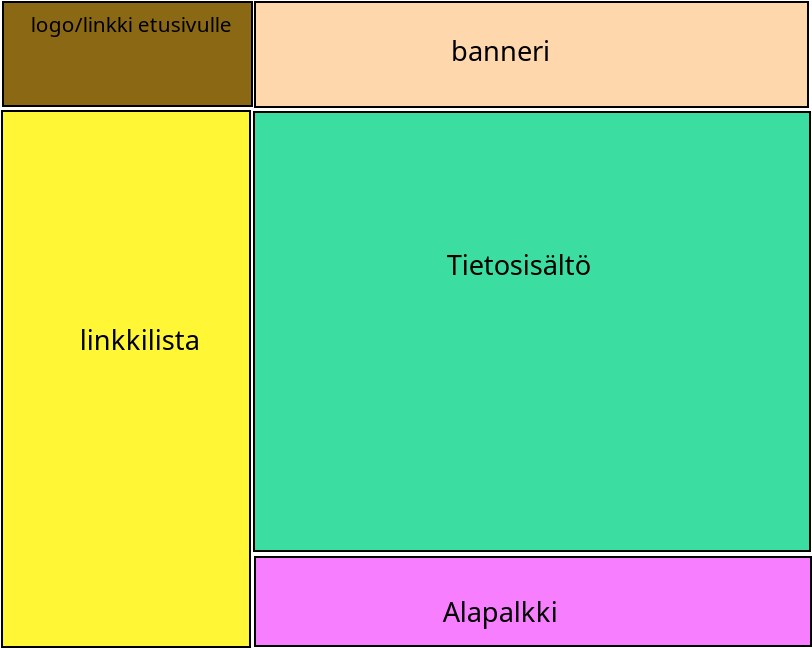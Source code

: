 <?xml version="1.0" encoding="UTF-8"?>
<dia:diagram xmlns:dia="http://www.lysator.liu.se/~alla/dia/">
  <dia:layer name="Background" visible="true">
    <dia:object type="Standard - Box" version="0" id="O0">
      <dia:attribute name="obj_pos">
        <dia:point val="5.5,10.05"/>
      </dia:attribute>
      <dia:attribute name="obj_bb">
        <dia:rectangle val="5.45,10;17.95,36.9"/>
      </dia:attribute>
      <dia:attribute name="elem_corner">
        <dia:point val="5.5,10.05"/>
      </dia:attribute>
      <dia:attribute name="elem_width">
        <dia:real val="12.4"/>
      </dia:attribute>
      <dia:attribute name="elem_height">
        <dia:real val="26.8"/>
      </dia:attribute>
      <dia:attribute name="inner_color">
        <dia:color val="#fff736"/>
      </dia:attribute>
      <dia:attribute name="show_background">
        <dia:boolean val="true"/>
      </dia:attribute>
    </dia:object>
    <dia:object type="Standard - Box" version="0" id="O1">
      <dia:attribute name="obj_pos">
        <dia:point val="18.15,4.6"/>
      </dia:attribute>
      <dia:attribute name="obj_bb">
        <dia:rectangle val="18.1,4.55;45.85,9.9"/>
      </dia:attribute>
      <dia:attribute name="elem_corner">
        <dia:point val="18.15,4.6"/>
      </dia:attribute>
      <dia:attribute name="elem_width">
        <dia:real val="27.65"/>
      </dia:attribute>
      <dia:attribute name="elem_height">
        <dia:real val="5.25"/>
      </dia:attribute>
      <dia:attribute name="inner_color">
        <dia:color val="#ffd7ac"/>
      </dia:attribute>
      <dia:attribute name="show_background">
        <dia:boolean val="true"/>
      </dia:attribute>
    </dia:object>
    <dia:object type="Standard - Box" version="0" id="O2">
      <dia:attribute name="obj_pos">
        <dia:point val="18.15,32.35"/>
      </dia:attribute>
      <dia:attribute name="obj_bb">
        <dia:rectangle val="18.1,32.3;46,36.85"/>
      </dia:attribute>
      <dia:attribute name="elem_corner">
        <dia:point val="18.15,32.35"/>
      </dia:attribute>
      <dia:attribute name="elem_width">
        <dia:real val="27.8"/>
      </dia:attribute>
      <dia:attribute name="elem_height">
        <dia:real val="4.45"/>
      </dia:attribute>
      <dia:attribute name="inner_color">
        <dia:color val="#f67eff"/>
      </dia:attribute>
      <dia:attribute name="show_background">
        <dia:boolean val="true"/>
      </dia:attribute>
    </dia:object>
    <dia:object type="Standard - Box" version="0" id="O3">
      <dia:attribute name="obj_pos">
        <dia:point val="18.1,10.1"/>
      </dia:attribute>
      <dia:attribute name="obj_bb">
        <dia:rectangle val="18.05,10.05;45.95,32.1"/>
      </dia:attribute>
      <dia:attribute name="elem_corner">
        <dia:point val="18.1,10.1"/>
      </dia:attribute>
      <dia:attribute name="elem_width">
        <dia:real val="27.8"/>
      </dia:attribute>
      <dia:attribute name="elem_height">
        <dia:real val="21.95"/>
      </dia:attribute>
      <dia:attribute name="inner_color">
        <dia:color val="#3bdda1"/>
      </dia:attribute>
      <dia:attribute name="show_background">
        <dia:boolean val="true"/>
      </dia:attribute>
    </dia:object>
    <dia:object type="Standard - Box" version="0" id="O4">
      <dia:attribute name="obj_pos">
        <dia:point val="5.55,4.6"/>
      </dia:attribute>
      <dia:attribute name="obj_bb">
        <dia:rectangle val="5.5,4.55;18.05,9.85"/>
      </dia:attribute>
      <dia:attribute name="elem_corner">
        <dia:point val="5.55,4.6"/>
      </dia:attribute>
      <dia:attribute name="elem_width">
        <dia:real val="12.45"/>
      </dia:attribute>
      <dia:attribute name="elem_height">
        <dia:real val="5.2"/>
      </dia:attribute>
      <dia:attribute name="inner_color">
        <dia:color val="#8b6914"/>
      </dia:attribute>
      <dia:attribute name="show_background">
        <dia:boolean val="true"/>
      </dia:attribute>
    </dia:object>
    <dia:object type="Standard - Text" version="0" id="O5">
      <dia:attribute name="obj_pos">
        <dia:point val="27.95,7.55"/>
      </dia:attribute>
      <dia:attribute name="obj_bb">
        <dia:rectangle val="27.95,6.26;32.74,8.43"/>
      </dia:attribute>
      <dia:attribute name="text">
        <dia:composite type="text">
          <dia:attribute name="string">
            <dia:string>#banneri#</dia:string>
          </dia:attribute>
          <dia:attribute name="font">
            <dia:font family="sans" style="0" name="Helvetica"/>
          </dia:attribute>
          <dia:attribute name="height">
            <dia:real val="1.7"/>
          </dia:attribute>
          <dia:attribute name="pos">
            <dia:point val="27.95,7.55"/>
          </dia:attribute>
          <dia:attribute name="color">
            <dia:color val="#000000"/>
          </dia:attribute>
          <dia:attribute name="alignment">
            <dia:enum val="0"/>
          </dia:attribute>
        </dia:composite>
      </dia:attribute>
    </dia:object>
    <dia:object type="Standard - Text" version="0" id="O6">
      <dia:attribute name="obj_pos">
        <dia:point val="6.935,6.095"/>
      </dia:attribute>
      <dia:attribute name="obj_bb">
        <dia:rectangle val="6.935,5.114;16.366,6.808"/>
      </dia:attribute>
      <dia:attribute name="text">
        <dia:composite type="text">
          <dia:attribute name="string">
            <dia:string>#logo/linkki etusivulle#</dia:string>
          </dia:attribute>
          <dia:attribute name="font">
            <dia:font family="sans" style="0" name="Helvetica"/>
          </dia:attribute>
          <dia:attribute name="height">
            <dia:real val="1.3"/>
          </dia:attribute>
          <dia:attribute name="pos">
            <dia:point val="6.935,6.095"/>
          </dia:attribute>
          <dia:attribute name="color">
            <dia:color val="#000000"/>
          </dia:attribute>
          <dia:attribute name="alignment">
            <dia:enum val="0"/>
          </dia:attribute>
        </dia:composite>
      </dia:attribute>
    </dia:object>
    <dia:object type="Standard - Text" version="0" id="O7">
      <dia:attribute name="obj_pos">
        <dia:point val="9.385,21.995"/>
      </dia:attribute>
      <dia:attribute name="obj_bb">
        <dia:rectangle val="9.385,20.705;15.275,22.875"/>
      </dia:attribute>
      <dia:attribute name="text">
        <dia:composite type="text">
          <dia:attribute name="string">
            <dia:string>#linkkilista#</dia:string>
          </dia:attribute>
          <dia:attribute name="font">
            <dia:font family="sans" style="0" name="Helvetica"/>
          </dia:attribute>
          <dia:attribute name="height">
            <dia:real val="1.7"/>
          </dia:attribute>
          <dia:attribute name="pos">
            <dia:point val="9.385,21.995"/>
          </dia:attribute>
          <dia:attribute name="color">
            <dia:color val="#000000"/>
          </dia:attribute>
          <dia:attribute name="alignment">
            <dia:enum val="0"/>
          </dia:attribute>
        </dia:composite>
      </dia:attribute>
    </dia:object>
    <dia:object type="Standard - Text" version="0" id="O8">
      <dia:attribute name="obj_pos">
        <dia:point val="27.735,18.245"/>
      </dia:attribute>
      <dia:attribute name="obj_bb">
        <dia:rectangle val="27.735,16.955;34.825,19.125"/>
      </dia:attribute>
      <dia:attribute name="text">
        <dia:composite type="text">
          <dia:attribute name="string">
            <dia:string>#Tietosisältö#</dia:string>
          </dia:attribute>
          <dia:attribute name="font">
            <dia:font family="sans" style="0" name="Helvetica"/>
          </dia:attribute>
          <dia:attribute name="height">
            <dia:real val="1.7"/>
          </dia:attribute>
          <dia:attribute name="pos">
            <dia:point val="27.735,18.245"/>
          </dia:attribute>
          <dia:attribute name="color">
            <dia:color val="#000000"/>
          </dia:attribute>
          <dia:attribute name="alignment">
            <dia:enum val="0"/>
          </dia:attribute>
        </dia:composite>
      </dia:attribute>
    </dia:object>
    <dia:object type="Standard - Text" version="0" id="O9">
      <dia:attribute name="obj_pos">
        <dia:point val="27.535,35.595"/>
      </dia:attribute>
      <dia:attribute name="obj_bb">
        <dia:rectangle val="27.535,34.305;33.175,36.475"/>
      </dia:attribute>
      <dia:attribute name="text">
        <dia:composite type="text">
          <dia:attribute name="string">
            <dia:string>#Alapalkki#</dia:string>
          </dia:attribute>
          <dia:attribute name="font">
            <dia:font family="sans" style="0" name="Helvetica"/>
          </dia:attribute>
          <dia:attribute name="height">
            <dia:real val="1.7"/>
          </dia:attribute>
          <dia:attribute name="pos">
            <dia:point val="27.535,35.595"/>
          </dia:attribute>
          <dia:attribute name="color">
            <dia:color val="#000000"/>
          </dia:attribute>
          <dia:attribute name="alignment">
            <dia:enum val="0"/>
          </dia:attribute>
        </dia:composite>
      </dia:attribute>
    </dia:object>
  </dia:layer>
</dia:diagram>
